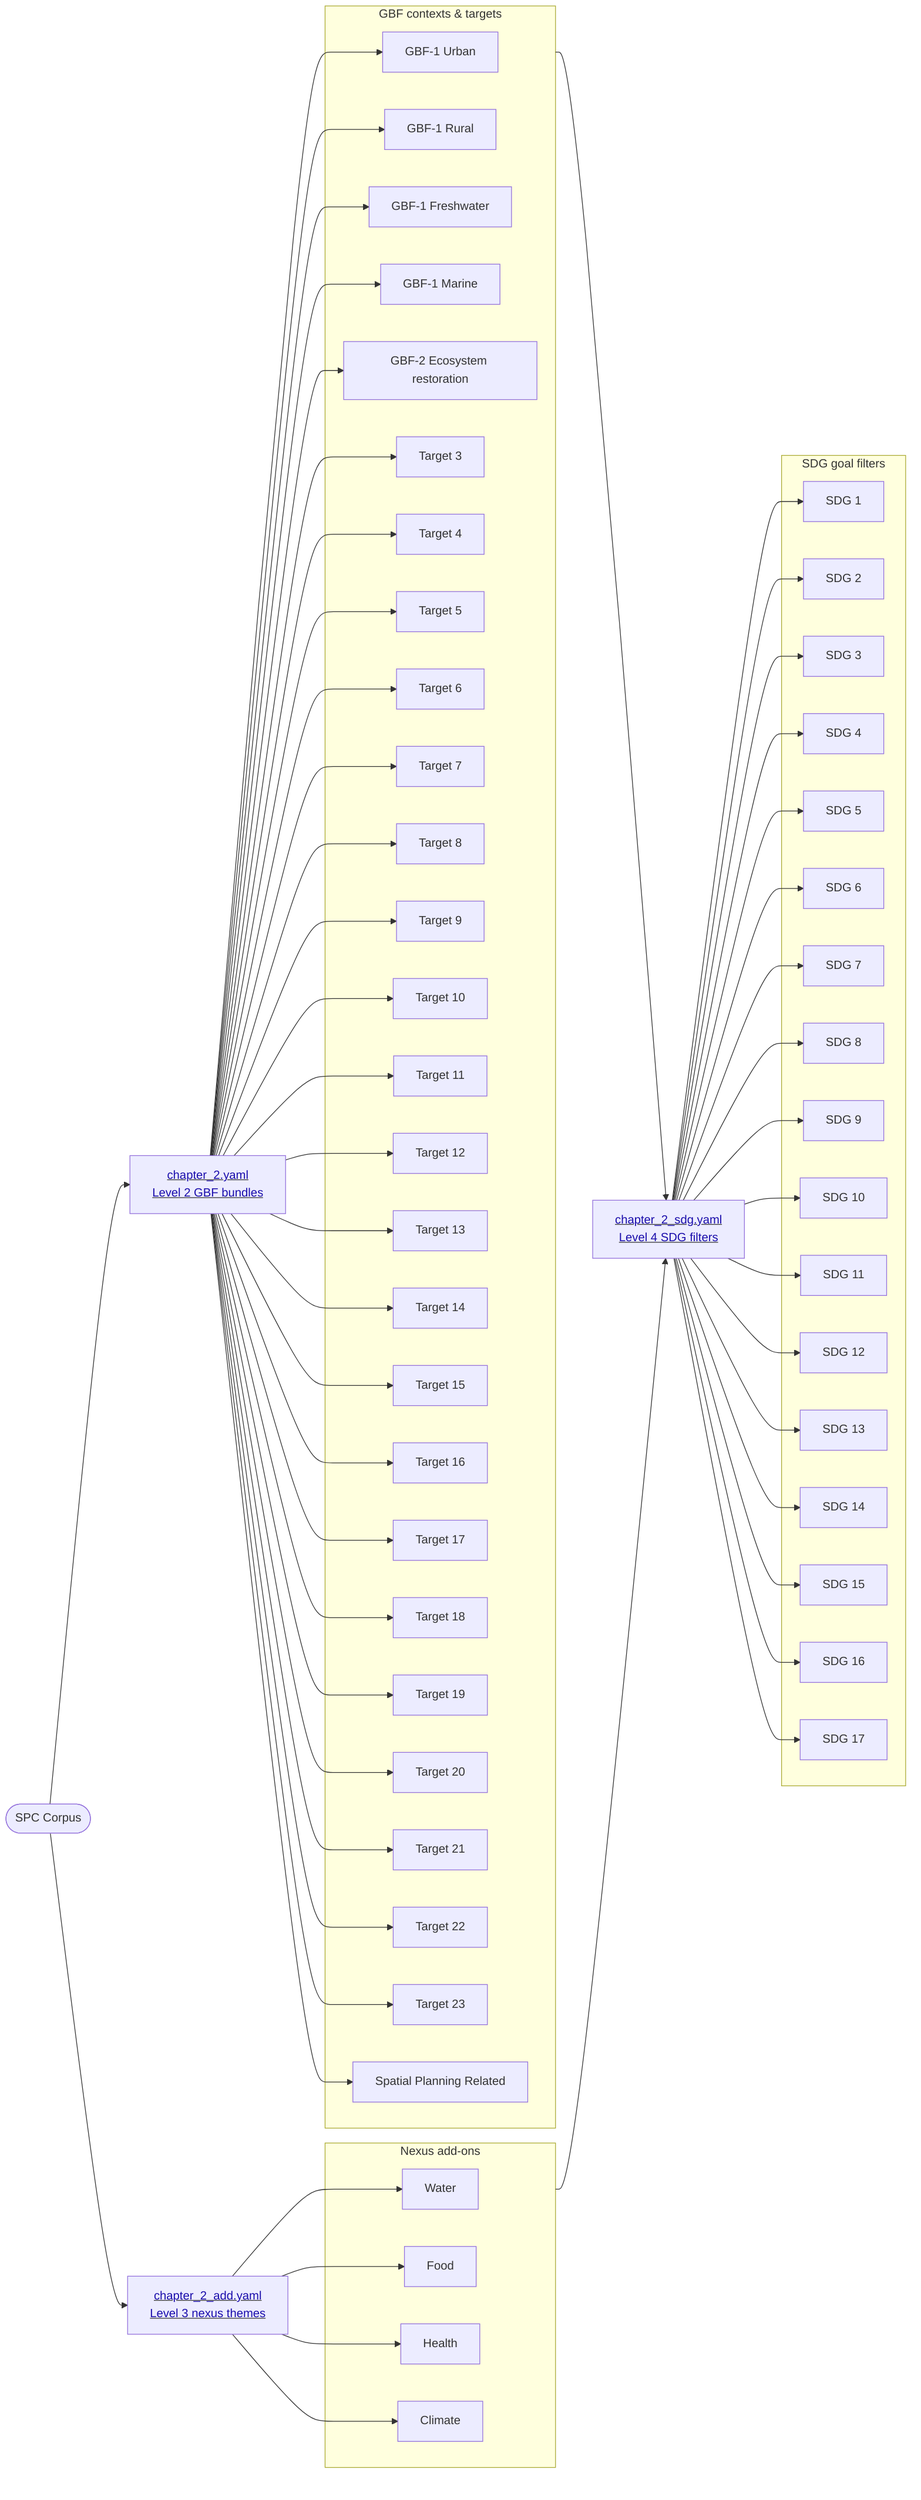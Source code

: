 %%{init: {'flowchart': {'htmlLabels': true}}}%%
flowchart LR
    Start([SPC Corpus]) --> Ch2L2["<u><span style='color:#1a0dab;'>chapter_2.yaml<br/>Level 2 GBF bundles</span></u>"]
    click Ch2L2 "../search_terms/chapter_2.yaml" "Open chapter_2.yaml"

    subgraph L1_GBF["GBF contexts & targets"]
        direction TB
        GBF_Urban["GBF-1 Urban"]
        GBF_Rural["GBF-1 Rural"]
        GBF_Fresh["GBF-1 Freshwater"]
        GBF_Marine["GBF-1 Marine"]
        GBF_Restore["GBF-2 Ecosystem restoration"]
        T3["Target 3"]
        T4["Target 4"]
        T5["Target 5"]
        T6["Target 6"]
        T7["Target 7"]
        T8["Target 8"]
        T9["Target 9"]
        T10["Target 10"]
        T11["Target 11"]
        T12["Target 12"]
        T13["Target 13"]
        T14["Target 14"]
        T15["Target 15"]
        T16["Target 16"]
        T17["Target 17"]
        T18["Target 18"]
        T19["Target 19"]
        T20["Target 20"]
        T21["Target 21"]
        T22["Target 22"]
        T23["Target 23"]
        REL["Spatial Planning Related"]
    end
    Ch2L2 --> GBF_Urban
    Ch2L2 --> GBF_Rural
    Ch2L2 --> GBF_Fresh
    Ch2L2 --> GBF_Marine
    Ch2L2 --> GBF_Restore
    Ch2L2 --> T3
    Ch2L2 --> T4
    Ch2L2 --> T5
    Ch2L2 --> T6
    Ch2L2 --> T7
    Ch2L2 --> T8
    Ch2L2 --> T9
    Ch2L2 --> T10
    Ch2L2 --> T11
    Ch2L2 --> T12
    Ch2L2 --> T13
    Ch2L2 --> T14
    Ch2L2 --> T15
    Ch2L2 --> T16
    Ch2L2 --> T17
    Ch2L2 --> T18
    Ch2L2 --> T19
    Ch2L2 --> T20
    Ch2L2 --> T21
    Ch2L2 --> T22
    Ch2L2 --> T23
    Ch2L2 --> REL

    Start --> Ch2L3["<u><span style='color:#1a0dab;'>chapter_2_add.yaml<br/>Level 3 nexus themes</span></u>"]
    click Ch2L3 "../search_terms/chapter_2_add.yaml" "Open chapter_2_add.yaml"
    subgraph L1_NexusSets["Nexus add-ons"]
        direction TB
        Nexus_Water["Water"]
        Nexus_Food["Food"]
        Nexus_Health["Health"]
        Nexus_Climate["Climate"]
    end
    Ch2L3 --> Nexus_Water
    Ch2L3 --> Nexus_Food
    Ch2L3 --> Nexus_Health
    Ch2L3 --> Nexus_Climate

    L1_GBF --> Ch2L4["<u><span style='color:#1a0dab;'>chapter_2_sdg.yaml<br/>Level 4 SDG filters</span></u>"]
    L1_NexusSets --> Ch2L4
    click Ch2L4 "../search_terms/chapter_2_sdg.yaml" "Open chapter_2_sdg.yaml"
    subgraph SDGSets["SDG goal filters"]
        direction TB
        SDG1["SDG 1"]
        SDG2["SDG 2"]
        SDG3["SDG 3"]
        SDG4["SDG 4"]
        SDG5["SDG 5"]
        SDG6["SDG 6"]
        SDG7["SDG 7"]
        SDG8["SDG 8"]
        SDG9["SDG 9"]
        SDG10["SDG 10"]
        SDG11["SDG 11"]
        SDG12["SDG 12"]
        SDG13["SDG 13"]
        SDG14["SDG 14"]
        SDG15["SDG 15"]
        SDG16["SDG 16"]
        SDG17["SDG 17"]
    end
    Ch2L4 --> SDG1
    Ch2L4 --> SDG2
    Ch2L4 --> SDG3
    Ch2L4 --> SDG4
    Ch2L4 --> SDG5
    Ch2L4 --> SDG6
    Ch2L4 --> SDG7
    Ch2L4 --> SDG8
    Ch2L4 --> SDG9
    Ch2L4 --> SDG10
    Ch2L4 --> SDG11
    Ch2L4 --> SDG12
    Ch2L4 --> SDG13
    Ch2L4 --> SDG14
    Ch2L4 --> SDG15
    Ch2L4 --> SDG16
    Ch2L4 --> SDG17